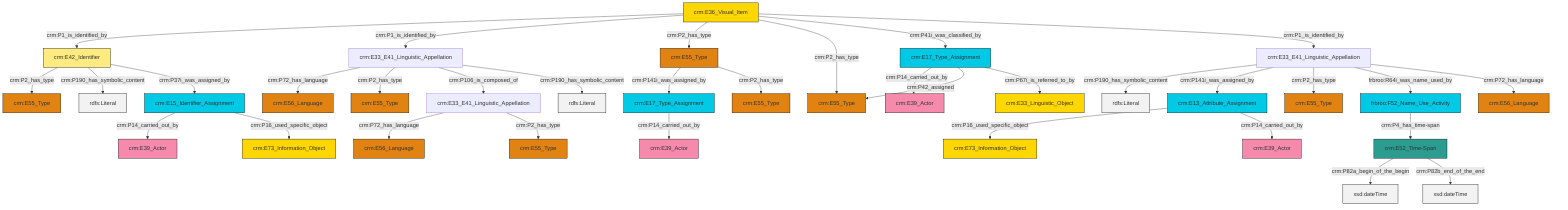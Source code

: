 graph TD
classDef Literal fill:#f2f2f2,stroke:#000000;
classDef CRM_Entity fill:#FFFFFF,stroke:#000000;
classDef Temporal_Entity fill:#00C9E6, stroke:#000000;
classDef Type fill:#E18312, stroke:#000000;
classDef Time-Span fill:#2C9C91, stroke:#000000;
classDef Appellation fill:#FFEB7F, stroke:#000000;
classDef Place fill:#008836, stroke:#000000;
classDef Persistent_Item fill:#B266B2, stroke:#000000;
classDef Conceptual_Object fill:#FFD700, stroke:#000000;
classDef Physical_Thing fill:#D2B48C, stroke:#000000;
classDef Actor fill:#f58aad, stroke:#000000;
classDef PC_Classes fill:#4ce600, stroke:#000000;
classDef Multi fill:#cccccc,stroke:#000000;

0["frbroo:F52_Name_Use_Activity"]:::Temporal_Entity -->|crm:P4_has_time-span| 1["crm:E52_Time-Span"]:::Time-Span
1["crm:E52_Time-Span"]:::Time-Span -->|crm:P82a_begin_of_the_begin| 11[xsd:dateTime]:::Literal
14["crm:E33_E41_Linguistic_Appellation"]:::Default -->|crm:P190_has_symbolic_content| 15[rdfs:Literal]:::Literal
16["crm:E36_Visual_Item"]:::Conceptual_Object -->|crm:P1_is_identified_by| 17["crm:E42_Identifier"]:::Appellation
17["crm:E42_Identifier"]:::Appellation -->|crm:P2_has_type| 18["crm:E55_Type"]:::Type
14["crm:E33_E41_Linguistic_Appellation"]:::Default -->|crm:P141i_was_assigned_by| 19["crm:E13_Attribute_Assignment"]:::Temporal_Entity
20["crm:E33_E41_Linguistic_Appellation"]:::Default -->|crm:P72_has_language| 21["crm:E56_Language"]:::Type
22["crm:E17_Type_Assignment"]:::Temporal_Entity -->|crm:P14_carried_out_by| 23["crm:E39_Actor"]:::Actor
14["crm:E33_E41_Linguistic_Appellation"]:::Default -->|crm:P2_has_type| 24["crm:E55_Type"]:::Type
20["crm:E33_E41_Linguistic_Appellation"]:::Default -->|crm:P2_has_type| 5["crm:E55_Type"]:::Type
22["crm:E17_Type_Assignment"]:::Temporal_Entity -->|crm:P42_assigned| 9["crm:E55_Type"]:::Type
17["crm:E42_Identifier"]:::Appellation -->|crm:P190_has_symbolic_content| 27[rdfs:Literal]:::Literal
16["crm:E36_Visual_Item"]:::Conceptual_Object -->|crm:P1_is_identified_by| 33["crm:E33_E41_Linguistic_Appellation"]:::Default
35["crm:E15_Identifier_Assignment"]:::Temporal_Entity -->|crm:P14_carried_out_by| 36["crm:E39_Actor"]:::Actor
33["crm:E33_E41_Linguistic_Appellation"]:::Default -->|crm:P72_has_language| 38["crm:E56_Language"]:::Type
33["crm:E33_E41_Linguistic_Appellation"]:::Default -->|crm:P2_has_type| 7["crm:E55_Type"]:::Type
16["crm:E36_Visual_Item"]:::Conceptual_Object -->|crm:P2_has_type| 39["crm:E55_Type"]:::Type
1["crm:E52_Time-Span"]:::Time-Span -->|crm:P82b_end_of_the_end| 43[xsd:dateTime]:::Literal
44["crm:E17_Type_Assignment"]:::Temporal_Entity -->|crm:P14_carried_out_by| 45["crm:E39_Actor"]:::Actor
33["crm:E33_E41_Linguistic_Appellation"]:::Default -->|crm:P106_is_composed_of| 20["crm:E33_E41_Linguistic_Appellation"]:::Default
19["crm:E13_Attribute_Assignment"]:::Temporal_Entity -->|crm:P16_used_specific_object| 2["crm:E73_Information_Object"]:::Conceptual_Object
22["crm:E17_Type_Assignment"]:::Temporal_Entity -->|crm:P67i_is_referred_to_by| 12["crm:E33_Linguistic_Object"]:::Conceptual_Object
16["crm:E36_Visual_Item"]:::Conceptual_Object -->|crm:P2_has_type| 9["crm:E55_Type"]:::Type
39["crm:E55_Type"]:::Type -->|crm:P141i_was_assigned_by| 44["crm:E17_Type_Assignment"]:::Temporal_Entity
14["crm:E33_E41_Linguistic_Appellation"]:::Default -->|frbroo:R64i_was_name_used_by| 0["frbroo:F52_Name_Use_Activity"]:::Temporal_Entity
14["crm:E33_E41_Linguistic_Appellation"]:::Default -->|crm:P72_has_language| 54["crm:E56_Language"]:::Type
39["crm:E55_Type"]:::Type -->|crm:P2_has_type| 29["crm:E55_Type"]:::Type
16["crm:E36_Visual_Item"]:::Conceptual_Object -->|crm:P41i_was_classified_by| 22["crm:E17_Type_Assignment"]:::Temporal_Entity
16["crm:E36_Visual_Item"]:::Conceptual_Object -->|crm:P1_is_identified_by| 14["crm:E33_E41_Linguistic_Appellation"]:::Default
19["crm:E13_Attribute_Assignment"]:::Temporal_Entity -->|crm:P14_carried_out_by| 58["crm:E39_Actor"]:::Actor
35["crm:E15_Identifier_Assignment"]:::Temporal_Entity -->|crm:P16_used_specific_object| 25["crm:E73_Information_Object"]:::Conceptual_Object
17["crm:E42_Identifier"]:::Appellation -->|crm:P37i_was_assigned_by| 35["crm:E15_Identifier_Assignment"]:::Temporal_Entity
33["crm:E33_E41_Linguistic_Appellation"]:::Default -->|crm:P190_has_symbolic_content| 61[rdfs:Literal]:::Literal